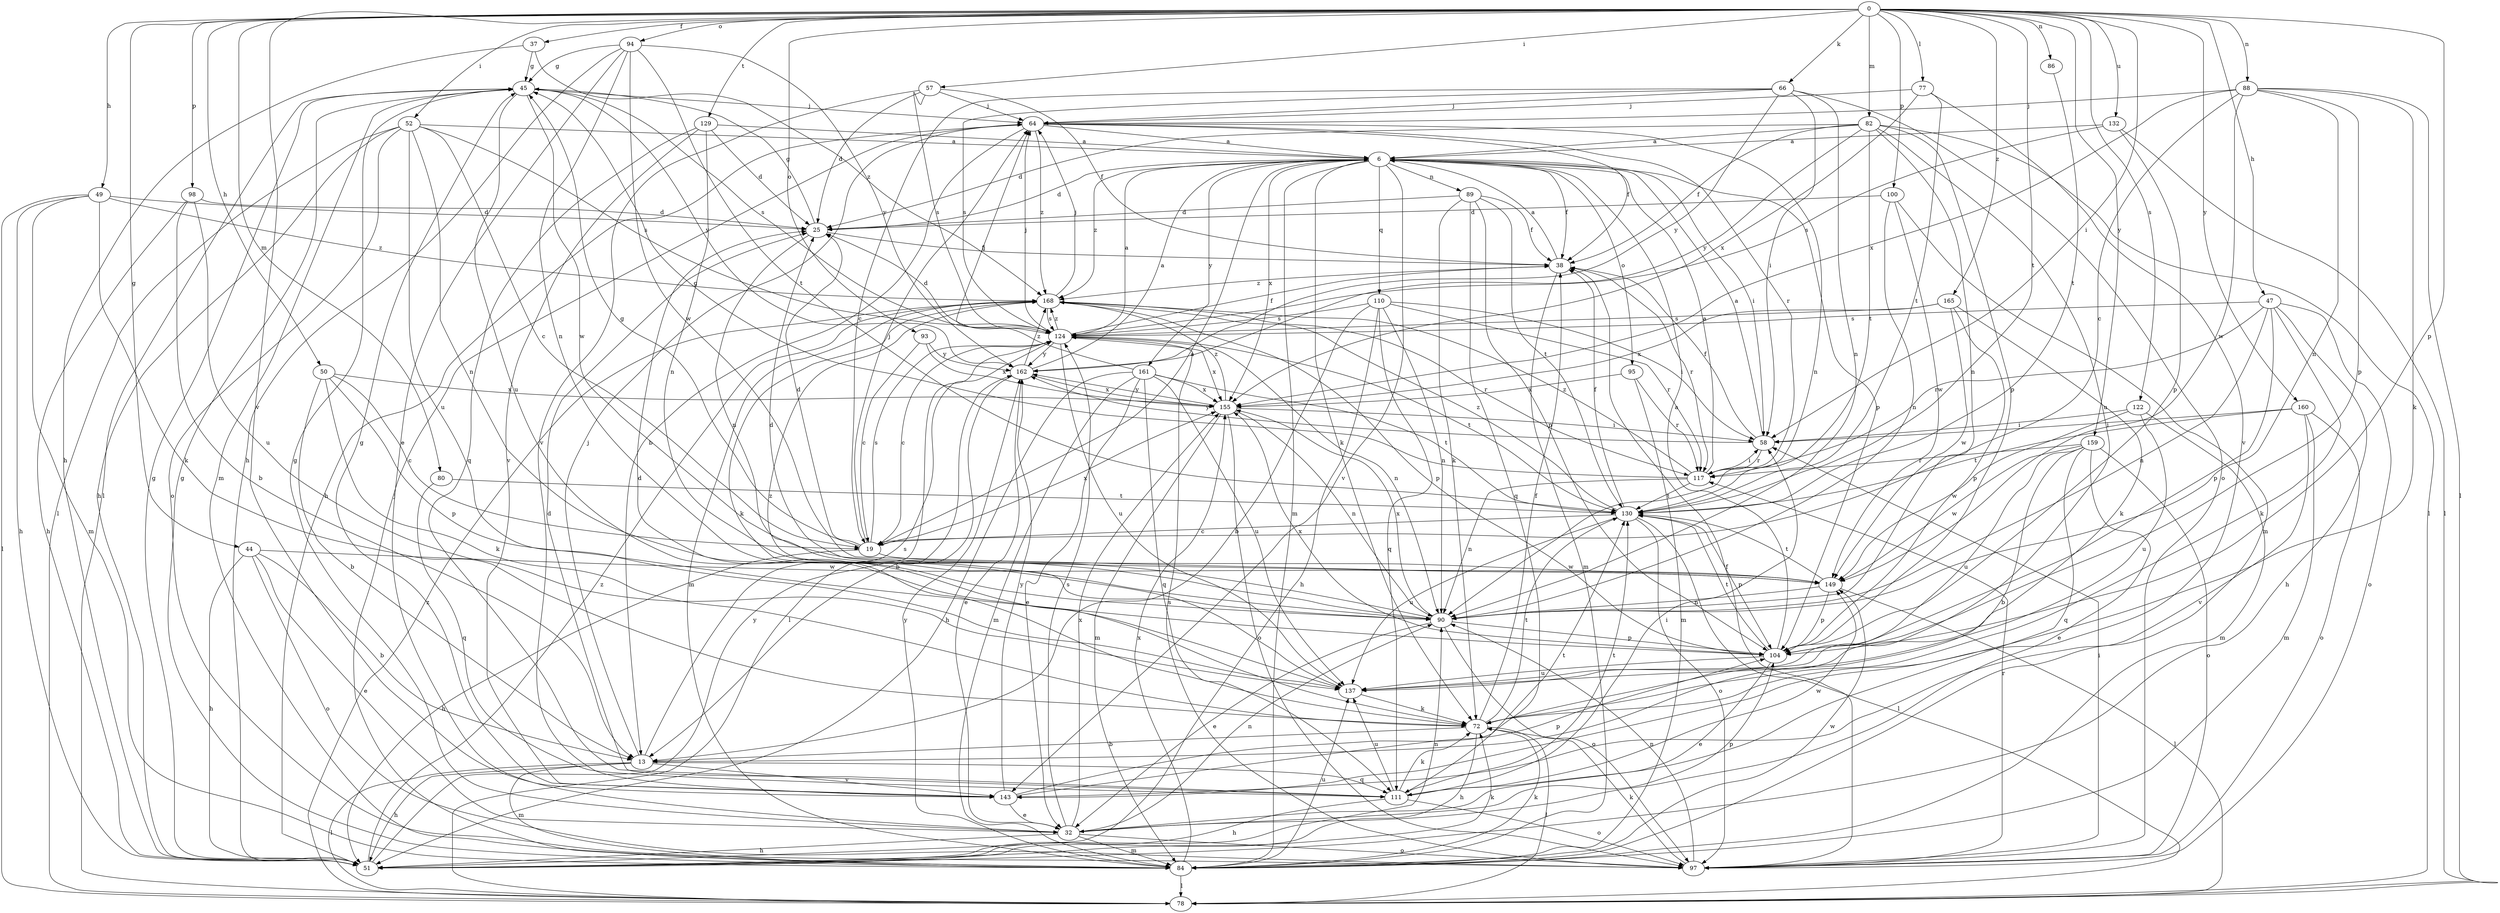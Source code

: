 strict digraph  {
0;
6;
13;
19;
25;
32;
37;
38;
44;
45;
47;
49;
50;
51;
52;
57;
58;
64;
66;
72;
77;
78;
80;
82;
84;
86;
88;
89;
90;
93;
94;
95;
97;
98;
100;
104;
110;
111;
117;
122;
124;
129;
130;
132;
137;
143;
149;
155;
159;
160;
161;
162;
165;
168;
0 -> 37  [label=f];
0 -> 44  [label=g];
0 -> 47  [label=h];
0 -> 49  [label=h];
0 -> 50  [label=h];
0 -> 52  [label=i];
0 -> 57  [label=i];
0 -> 58  [label=i];
0 -> 66  [label=k];
0 -> 77  [label=l];
0 -> 80  [label=m];
0 -> 82  [label=m];
0 -> 86  [label=n];
0 -> 88  [label=n];
0 -> 93  [label=o];
0 -> 94  [label=o];
0 -> 98  [label=p];
0 -> 100  [label=p];
0 -> 104  [label=p];
0 -> 122  [label=s];
0 -> 129  [label=t];
0 -> 130  [label=t];
0 -> 132  [label=u];
0 -> 143  [label=v];
0 -> 159  [label=y];
0 -> 160  [label=y];
0 -> 165  [label=z];
6 -> 25  [label=d];
6 -> 38  [label=f];
6 -> 58  [label=i];
6 -> 72  [label=k];
6 -> 84  [label=m];
6 -> 89  [label=n];
6 -> 95  [label=o];
6 -> 104  [label=p];
6 -> 110  [label=q];
6 -> 143  [label=v];
6 -> 155  [label=x];
6 -> 161  [label=y];
6 -> 168  [label=z];
13 -> 51  [label=h];
13 -> 64  [label=j];
13 -> 78  [label=l];
13 -> 84  [label=m];
13 -> 111  [label=q];
13 -> 124  [label=s];
13 -> 143  [label=v];
19 -> 6  [label=a];
19 -> 25  [label=d];
19 -> 45  [label=g];
19 -> 51  [label=h];
19 -> 64  [label=j];
19 -> 124  [label=s];
19 -> 149  [label=w];
19 -> 155  [label=x];
25 -> 38  [label=f];
25 -> 45  [label=g];
25 -> 90  [label=n];
32 -> 45  [label=g];
32 -> 51  [label=h];
32 -> 84  [label=m];
32 -> 90  [label=n];
32 -> 97  [label=o];
32 -> 104  [label=p];
32 -> 124  [label=s];
32 -> 155  [label=x];
37 -> 45  [label=g];
37 -> 51  [label=h];
37 -> 168  [label=z];
38 -> 6  [label=a];
38 -> 84  [label=m];
38 -> 117  [label=r];
38 -> 168  [label=z];
44 -> 13  [label=b];
44 -> 32  [label=e];
44 -> 51  [label=h];
44 -> 97  [label=o];
44 -> 149  [label=w];
45 -> 64  [label=j];
45 -> 78  [label=l];
45 -> 84  [label=m];
45 -> 124  [label=s];
45 -> 137  [label=u];
45 -> 149  [label=w];
45 -> 162  [label=y];
47 -> 51  [label=h];
47 -> 72  [label=k];
47 -> 90  [label=n];
47 -> 97  [label=o];
47 -> 104  [label=p];
47 -> 117  [label=r];
47 -> 124  [label=s];
49 -> 25  [label=d];
49 -> 51  [label=h];
49 -> 72  [label=k];
49 -> 78  [label=l];
49 -> 84  [label=m];
49 -> 168  [label=z];
50 -> 13  [label=b];
50 -> 19  [label=c];
50 -> 72  [label=k];
50 -> 104  [label=p];
50 -> 155  [label=x];
51 -> 45  [label=g];
51 -> 72  [label=k];
51 -> 90  [label=n];
51 -> 162  [label=y];
51 -> 168  [label=z];
52 -> 6  [label=a];
52 -> 19  [label=c];
52 -> 51  [label=h];
52 -> 78  [label=l];
52 -> 90  [label=n];
52 -> 97  [label=o];
52 -> 124  [label=s];
52 -> 137  [label=u];
57 -> 25  [label=d];
57 -> 38  [label=f];
57 -> 64  [label=j];
57 -> 124  [label=s];
57 -> 143  [label=v];
58 -> 6  [label=a];
58 -> 38  [label=f];
58 -> 117  [label=r];
58 -> 162  [label=y];
64 -> 6  [label=a];
64 -> 13  [label=b];
64 -> 38  [label=f];
64 -> 51  [label=h];
64 -> 90  [label=n];
64 -> 117  [label=r];
64 -> 168  [label=z];
66 -> 19  [label=c];
66 -> 58  [label=i];
66 -> 64  [label=j];
66 -> 90  [label=n];
66 -> 97  [label=o];
66 -> 124  [label=s];
66 -> 162  [label=y];
72 -> 13  [label=b];
72 -> 25  [label=d];
72 -> 38  [label=f];
72 -> 51  [label=h];
72 -> 78  [label=l];
72 -> 130  [label=t];
77 -> 64  [label=j];
77 -> 130  [label=t];
77 -> 143  [label=v];
77 -> 155  [label=x];
78 -> 168  [label=z];
80 -> 111  [label=q];
80 -> 130  [label=t];
82 -> 6  [label=a];
82 -> 25  [label=d];
82 -> 38  [label=f];
82 -> 78  [label=l];
82 -> 90  [label=n];
82 -> 104  [label=p];
82 -> 130  [label=t];
82 -> 137  [label=u];
82 -> 162  [label=y];
84 -> 45  [label=g];
84 -> 64  [label=j];
84 -> 72  [label=k];
84 -> 78  [label=l];
84 -> 137  [label=u];
84 -> 149  [label=w];
84 -> 155  [label=x];
84 -> 162  [label=y];
86 -> 130  [label=t];
88 -> 19  [label=c];
88 -> 64  [label=j];
88 -> 72  [label=k];
88 -> 78  [label=l];
88 -> 90  [label=n];
88 -> 104  [label=p];
88 -> 149  [label=w];
88 -> 155  [label=x];
89 -> 25  [label=d];
89 -> 38  [label=f];
89 -> 72  [label=k];
89 -> 104  [label=p];
89 -> 111  [label=q];
89 -> 130  [label=t];
90 -> 25  [label=d];
90 -> 32  [label=e];
90 -> 97  [label=o];
90 -> 104  [label=p];
90 -> 155  [label=x];
93 -> 19  [label=c];
93 -> 155  [label=x];
93 -> 162  [label=y];
94 -> 32  [label=e];
94 -> 45  [label=g];
94 -> 51  [label=h];
94 -> 90  [label=n];
94 -> 130  [label=t];
94 -> 149  [label=w];
94 -> 162  [label=y];
95 -> 84  [label=m];
95 -> 117  [label=r];
95 -> 155  [label=x];
97 -> 38  [label=f];
97 -> 58  [label=i];
97 -> 72  [label=k];
97 -> 90  [label=n];
97 -> 117  [label=r];
97 -> 124  [label=s];
98 -> 13  [label=b];
98 -> 25  [label=d];
98 -> 51  [label=h];
98 -> 137  [label=u];
100 -> 25  [label=d];
100 -> 84  [label=m];
100 -> 90  [label=n];
100 -> 149  [label=w];
104 -> 6  [label=a];
104 -> 32  [label=e];
104 -> 130  [label=t];
104 -> 137  [label=u];
104 -> 155  [label=x];
110 -> 13  [label=b];
110 -> 51  [label=h];
110 -> 58  [label=i];
110 -> 90  [label=n];
110 -> 111  [label=q];
110 -> 117  [label=r];
110 -> 124  [label=s];
111 -> 25  [label=d];
111 -> 51  [label=h];
111 -> 58  [label=i];
111 -> 72  [label=k];
111 -> 97  [label=o];
111 -> 130  [label=t];
111 -> 137  [label=u];
111 -> 149  [label=w];
117 -> 6  [label=a];
117 -> 45  [label=g];
117 -> 58  [label=i];
117 -> 90  [label=n];
117 -> 130  [label=t];
117 -> 168  [label=z];
122 -> 58  [label=i];
122 -> 84  [label=m];
122 -> 137  [label=u];
122 -> 149  [label=w];
124 -> 6  [label=a];
124 -> 19  [label=c];
124 -> 25  [label=d];
124 -> 38  [label=f];
124 -> 64  [label=j];
124 -> 78  [label=l];
124 -> 90  [label=n];
124 -> 130  [label=t];
124 -> 137  [label=u];
124 -> 155  [label=x];
124 -> 162  [label=y];
124 -> 168  [label=z];
129 -> 6  [label=a];
129 -> 25  [label=d];
129 -> 90  [label=n];
129 -> 111  [label=q];
129 -> 143  [label=v];
130 -> 19  [label=c];
130 -> 38  [label=f];
130 -> 78  [label=l];
130 -> 97  [label=o];
130 -> 104  [label=p];
130 -> 137  [label=u];
130 -> 168  [label=z];
132 -> 6  [label=a];
132 -> 78  [label=l];
132 -> 104  [label=p];
132 -> 124  [label=s];
137 -> 72  [label=k];
137 -> 168  [label=z];
143 -> 32  [label=e];
143 -> 45  [label=g];
143 -> 104  [label=p];
143 -> 130  [label=t];
143 -> 162  [label=y];
149 -> 78  [label=l];
149 -> 90  [label=n];
149 -> 104  [label=p];
149 -> 130  [label=t];
155 -> 58  [label=i];
155 -> 84  [label=m];
155 -> 90  [label=n];
155 -> 97  [label=o];
155 -> 162  [label=y];
155 -> 168  [label=z];
159 -> 13  [label=b];
159 -> 32  [label=e];
159 -> 97  [label=o];
159 -> 111  [label=q];
159 -> 117  [label=r];
159 -> 137  [label=u];
159 -> 149  [label=w];
160 -> 58  [label=i];
160 -> 84  [label=m];
160 -> 97  [label=o];
160 -> 130  [label=t];
160 -> 143  [label=v];
161 -> 32  [label=e];
161 -> 51  [label=h];
161 -> 64  [label=j];
161 -> 84  [label=m];
161 -> 111  [label=q];
161 -> 130  [label=t];
161 -> 137  [label=u];
161 -> 155  [label=x];
162 -> 6  [label=a];
162 -> 13  [label=b];
162 -> 32  [label=e];
162 -> 155  [label=x];
162 -> 168  [label=z];
165 -> 72  [label=k];
165 -> 104  [label=p];
165 -> 124  [label=s];
165 -> 149  [label=w];
165 -> 155  [label=x];
168 -> 64  [label=j];
168 -> 72  [label=k];
168 -> 84  [label=m];
168 -> 104  [label=p];
168 -> 117  [label=r];
168 -> 124  [label=s];
}
